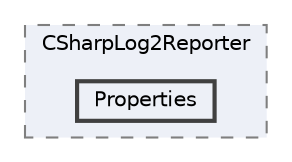 digraph "C:/Dev/ezRPC/LogReporter/CSharpLog2Reporter/Properties"
{
 // LATEX_PDF_SIZE
  bgcolor="transparent";
  edge [fontname=Helvetica,fontsize=10,labelfontname=Helvetica,labelfontsize=10];
  node [fontname=Helvetica,fontsize=10,shape=box,height=0.2,width=0.4];
  compound=true
  subgraph clusterdir_14a59a82bcec2e85a2784b7fea092935 {
    graph [ bgcolor="#edf0f7", pencolor="grey50", label="CSharpLog2Reporter", fontname=Helvetica,fontsize=10 style="filled,dashed", URL="dir_14a59a82bcec2e85a2784b7fea092935.html",tooltip=""]
  dir_249decfe72784a7101e1f50921083c43 [label="Properties", fillcolor="#edf0f7", color="grey25", style="filled,bold", URL="dir_249decfe72784a7101e1f50921083c43.html",tooltip=""];
  }
}
